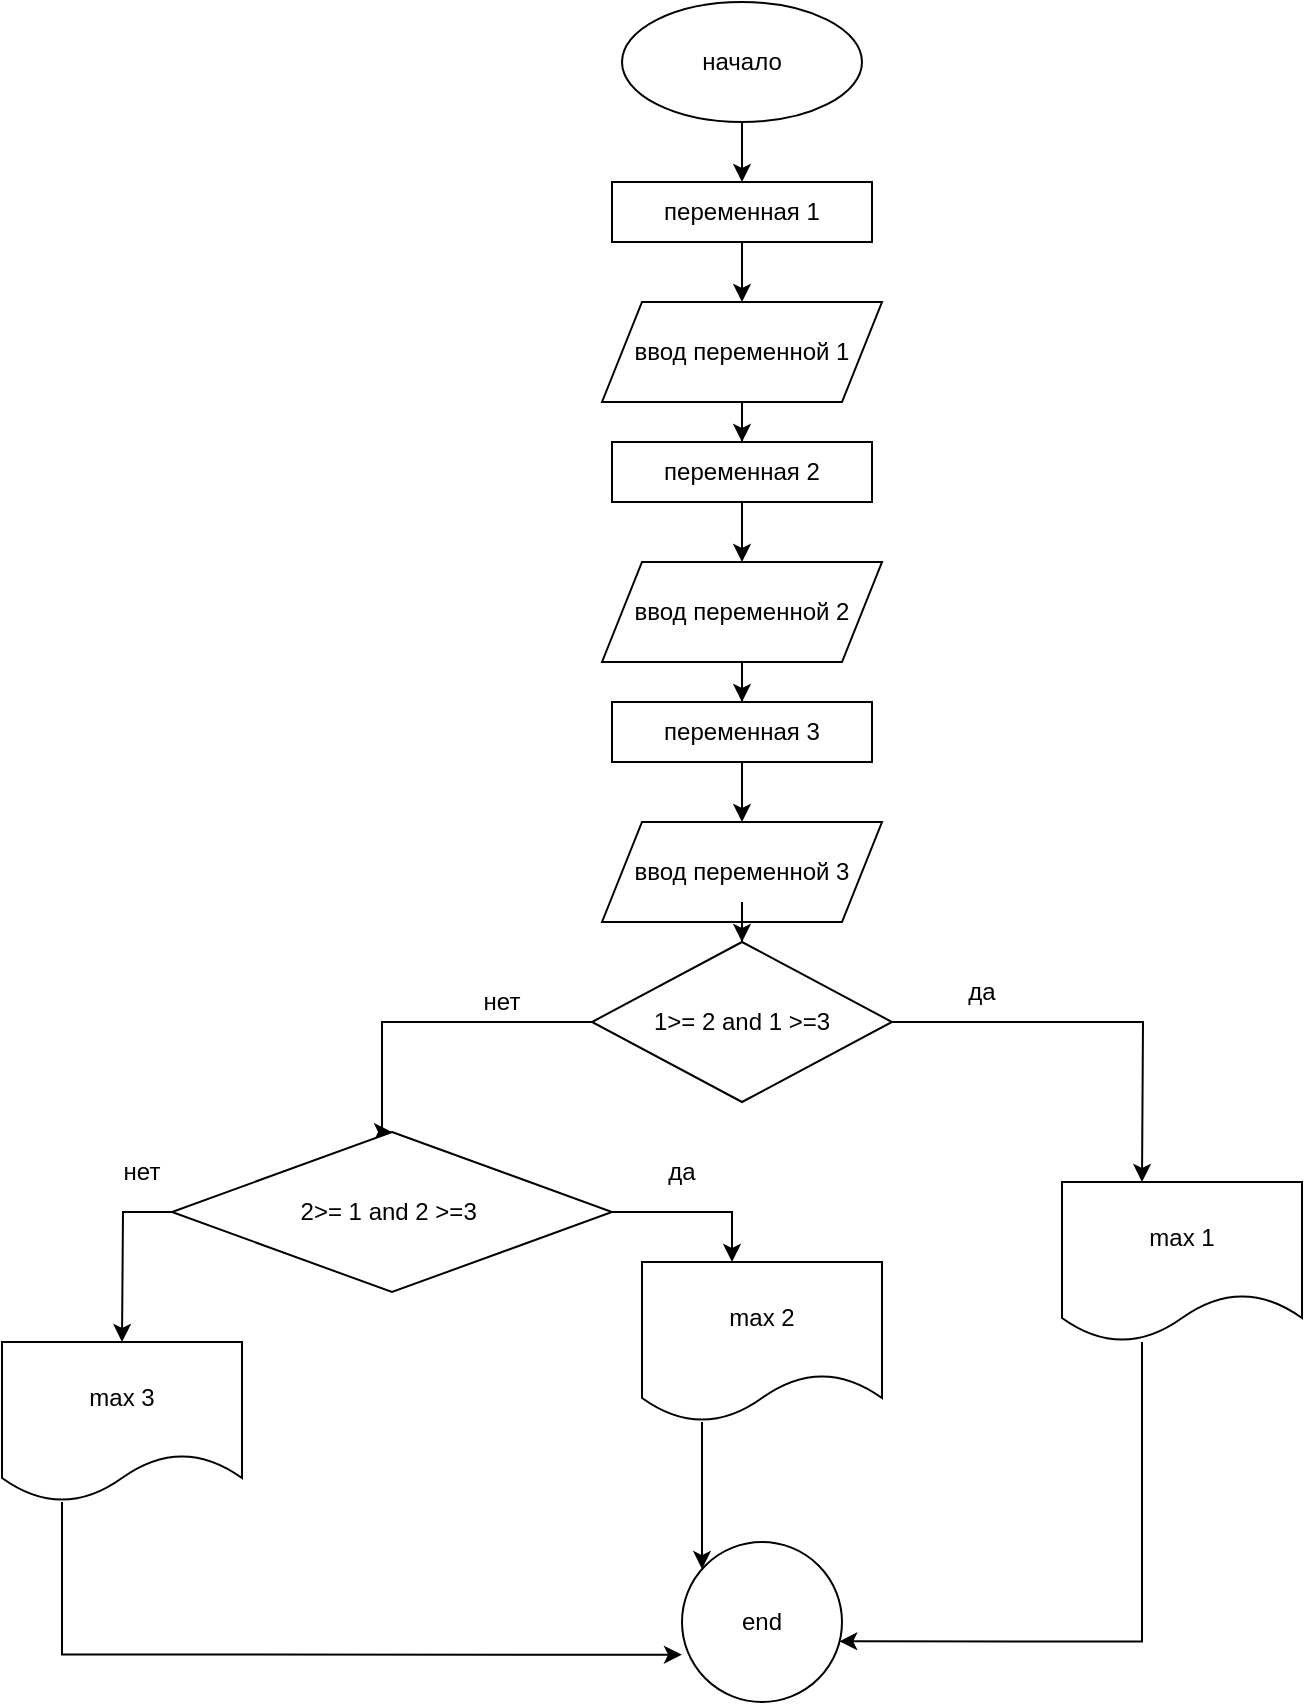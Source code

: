 <mxfile version="21.6.1" type="device">
  <diagram name="Страница 1" id="8Od9wzEav_lArEKRP_Bg">
    <mxGraphModel dx="1192" dy="636" grid="1" gridSize="10" guides="1" tooltips="1" connect="1" arrows="1" fold="1" page="1" pageScale="1" pageWidth="827" pageHeight="1169" math="0" shadow="0">
      <root>
        <mxCell id="0" />
        <mxCell id="1" parent="0" />
        <mxCell id="ZiYVsRVNA2mpFizQ3Bcu-9" value="" style="edgeStyle=orthogonalEdgeStyle;rounded=0;orthogonalLoop=1;jettySize=auto;html=1;" edge="1" parent="1" source="ZiYVsRVNA2mpFizQ3Bcu-2" target="ZiYVsRVNA2mpFizQ3Bcu-3">
          <mxGeometry relative="1" as="geometry" />
        </mxCell>
        <mxCell id="ZiYVsRVNA2mpFizQ3Bcu-1" value="начало" style="ellipse;whiteSpace=wrap;html=1;" vertex="1" parent="1">
          <mxGeometry x="340" y="20" width="120" height="60" as="geometry" />
        </mxCell>
        <mxCell id="ZiYVsRVNA2mpFizQ3Bcu-11" value="" style="edgeStyle=orthogonalEdgeStyle;rounded=0;orthogonalLoop=1;jettySize=auto;html=1;" edge="1" parent="1" source="ZiYVsRVNA2mpFizQ3Bcu-4" target="ZiYVsRVNA2mpFizQ3Bcu-5">
          <mxGeometry relative="1" as="geometry" />
        </mxCell>
        <mxCell id="ZiYVsRVNA2mpFizQ3Bcu-3" value="ввод переменной 1" style="shape=parallelogram;perimeter=parallelogramPerimeter;whiteSpace=wrap;html=1;fixedSize=1;" vertex="1" parent="1">
          <mxGeometry x="330" y="170" width="140" height="50" as="geometry" />
        </mxCell>
        <mxCell id="ZiYVsRVNA2mpFizQ3Bcu-12" value="" style="edgeStyle=orthogonalEdgeStyle;rounded=0;orthogonalLoop=1;jettySize=auto;html=1;" edge="1" parent="1" source="ZiYVsRVNA2mpFizQ3Bcu-7" target="ZiYVsRVNA2mpFizQ3Bcu-8">
          <mxGeometry relative="1" as="geometry" />
        </mxCell>
        <mxCell id="ZiYVsRVNA2mpFizQ3Bcu-5" value="ввод переменной 2" style="shape=parallelogram;perimeter=parallelogramPerimeter;whiteSpace=wrap;html=1;fixedSize=1;" vertex="1" parent="1">
          <mxGeometry x="330" y="300" width="140" height="50" as="geometry" />
        </mxCell>
        <mxCell id="ZiYVsRVNA2mpFizQ3Bcu-8" value="ввод переменной 3" style="shape=parallelogram;perimeter=parallelogramPerimeter;whiteSpace=wrap;html=1;fixedSize=1;" vertex="1" parent="1">
          <mxGeometry x="330" y="430" width="140" height="50" as="geometry" />
        </mxCell>
        <mxCell id="ZiYVsRVNA2mpFizQ3Bcu-10" value="" style="edgeStyle=orthogonalEdgeStyle;rounded=0;orthogonalLoop=1;jettySize=auto;html=1;" edge="1" parent="1" source="ZiYVsRVNA2mpFizQ3Bcu-1" target="ZiYVsRVNA2mpFizQ3Bcu-2">
          <mxGeometry relative="1" as="geometry">
            <mxPoint x="400" y="80" as="sourcePoint" />
            <mxPoint x="400" y="170" as="targetPoint" />
          </mxGeometry>
        </mxCell>
        <mxCell id="ZiYVsRVNA2mpFizQ3Bcu-2" value="переменная 1" style="rounded=0;whiteSpace=wrap;html=1;" vertex="1" parent="1">
          <mxGeometry x="335" y="110" width="130" height="30" as="geometry" />
        </mxCell>
        <mxCell id="ZiYVsRVNA2mpFizQ3Bcu-13" value="" style="edgeStyle=orthogonalEdgeStyle;rounded=0;orthogonalLoop=1;jettySize=auto;html=1;" edge="1" parent="1" source="ZiYVsRVNA2mpFizQ3Bcu-5" target="ZiYVsRVNA2mpFizQ3Bcu-7">
          <mxGeometry relative="1" as="geometry">
            <mxPoint x="400" y="350" as="sourcePoint" />
            <mxPoint x="400" y="440" as="targetPoint" />
          </mxGeometry>
        </mxCell>
        <mxCell id="ZiYVsRVNA2mpFizQ3Bcu-7" value="переменная 3" style="rounded=0;whiteSpace=wrap;html=1;" vertex="1" parent="1">
          <mxGeometry x="335" y="370" width="130" height="30" as="geometry" />
        </mxCell>
        <mxCell id="ZiYVsRVNA2mpFizQ3Bcu-14" value="" style="edgeStyle=orthogonalEdgeStyle;rounded=0;orthogonalLoop=1;jettySize=auto;html=1;" edge="1" parent="1" source="ZiYVsRVNA2mpFizQ3Bcu-3" target="ZiYVsRVNA2mpFizQ3Bcu-4">
          <mxGeometry relative="1" as="geometry">
            <mxPoint x="400" y="220" as="sourcePoint" />
            <mxPoint x="400" y="300" as="targetPoint" />
          </mxGeometry>
        </mxCell>
        <mxCell id="ZiYVsRVNA2mpFizQ3Bcu-4" value="переменная 2" style="rounded=0;whiteSpace=wrap;html=1;" vertex="1" parent="1">
          <mxGeometry x="335" y="240" width="130" height="30" as="geometry" />
        </mxCell>
        <mxCell id="ZiYVsRVNA2mpFizQ3Bcu-22" style="edgeStyle=orthogonalEdgeStyle;rounded=0;orthogonalLoop=1;jettySize=auto;html=1;entryX=0.5;entryY=0;entryDx=0;entryDy=0;" edge="1" parent="1" source="ZiYVsRVNA2mpFizQ3Bcu-23" target="ZiYVsRVNA2mpFizQ3Bcu-19">
          <mxGeometry relative="1" as="geometry">
            <mxPoint x="220" y="560" as="targetPoint" />
            <mxPoint x="363.714" y="610" as="sourcePoint" />
            <Array as="points">
              <mxPoint x="220" y="530" />
              <mxPoint x="220" y="585" />
            </Array>
          </mxGeometry>
        </mxCell>
        <mxCell id="ZiYVsRVNA2mpFizQ3Bcu-40" value="" style="edgeStyle=orthogonalEdgeStyle;rounded=0;orthogonalLoop=1;jettySize=auto;html=1;" edge="1" parent="1" source="ZiYVsRVNA2mpFizQ3Bcu-19" target="ZiYVsRVNA2mpFizQ3Bcu-39">
          <mxGeometry relative="1" as="geometry">
            <Array as="points">
              <mxPoint x="395" y="625" />
            </Array>
          </mxGeometry>
        </mxCell>
        <mxCell id="ZiYVsRVNA2mpFizQ3Bcu-41" style="edgeStyle=orthogonalEdgeStyle;rounded=0;orthogonalLoop=1;jettySize=auto;html=1;" edge="1" parent="1" source="ZiYVsRVNA2mpFizQ3Bcu-19">
          <mxGeometry relative="1" as="geometry">
            <mxPoint x="90" y="690" as="targetPoint" />
          </mxGeometry>
        </mxCell>
        <mxCell id="ZiYVsRVNA2mpFizQ3Bcu-19" value="2&amp;gt;= 1 and 2 &amp;gt;=3&amp;nbsp;" style="rhombus;whiteSpace=wrap;html=1;" vertex="1" parent="1">
          <mxGeometry x="115" y="585" width="220" height="80" as="geometry" />
        </mxCell>
        <mxCell id="ZiYVsRVNA2mpFizQ3Bcu-25" value="" style="edgeStyle=orthogonalEdgeStyle;rounded=0;orthogonalLoop=1;jettySize=auto;html=1;" edge="1" parent="1" source="ZiYVsRVNA2mpFizQ3Bcu-8" target="ZiYVsRVNA2mpFizQ3Bcu-23">
          <mxGeometry relative="1" as="geometry">
            <mxPoint x="400" y="480" as="sourcePoint" />
            <mxPoint x="400" y="584" as="targetPoint" />
          </mxGeometry>
        </mxCell>
        <mxCell id="ZiYVsRVNA2mpFizQ3Bcu-31" style="edgeStyle=orthogonalEdgeStyle;rounded=0;orthogonalLoop=1;jettySize=auto;html=1;exitX=1;exitY=0.5;exitDx=0;exitDy=0;entryX=0.5;entryY=0;entryDx=0;entryDy=0;" edge="1" parent="1" source="ZiYVsRVNA2mpFizQ3Bcu-23">
          <mxGeometry relative="1" as="geometry">
            <mxPoint x="600" y="610" as="targetPoint" />
          </mxGeometry>
        </mxCell>
        <mxCell id="ZiYVsRVNA2mpFizQ3Bcu-23" value="1&amp;gt;= 2 and 1 &amp;gt;=3" style="rhombus;whiteSpace=wrap;html=1;" vertex="1" parent="1">
          <mxGeometry x="325" y="490" width="150" height="80" as="geometry" />
        </mxCell>
        <mxCell id="ZiYVsRVNA2mpFizQ3Bcu-27" value="нет" style="text;html=1;strokeColor=none;fillColor=none;align=center;verticalAlign=middle;whiteSpace=wrap;rounded=0;" vertex="1" parent="1">
          <mxGeometry x="250" y="505" width="60" height="30" as="geometry" />
        </mxCell>
        <mxCell id="ZiYVsRVNA2mpFizQ3Bcu-28" value="да" style="text;html=1;strokeColor=none;fillColor=none;align=center;verticalAlign=middle;whiteSpace=wrap;rounded=0;" vertex="1" parent="1">
          <mxGeometry x="490" y="500" width="60" height="30" as="geometry" />
        </mxCell>
        <mxCell id="ZiYVsRVNA2mpFizQ3Bcu-50" style="edgeStyle=orthogonalEdgeStyle;rounded=0;orthogonalLoop=1;jettySize=auto;html=1;entryX=0.983;entryY=0.621;entryDx=0;entryDy=0;entryPerimeter=0;" edge="1" parent="1" source="ZiYVsRVNA2mpFizQ3Bcu-32" target="ZiYVsRVNA2mpFizQ3Bcu-47">
          <mxGeometry relative="1" as="geometry">
            <Array as="points">
              <mxPoint x="600" y="840" />
            </Array>
          </mxGeometry>
        </mxCell>
        <mxCell id="ZiYVsRVNA2mpFizQ3Bcu-32" value="max 1" style="shape=document;whiteSpace=wrap;html=1;boundedLbl=1;" vertex="1" parent="1">
          <mxGeometry x="560" y="610" width="120" height="80" as="geometry" />
        </mxCell>
        <mxCell id="ZiYVsRVNA2mpFizQ3Bcu-49" value="" style="edgeStyle=orthogonalEdgeStyle;rounded=0;orthogonalLoop=1;jettySize=auto;html=1;" edge="1" parent="1" source="ZiYVsRVNA2mpFizQ3Bcu-39" target="ZiYVsRVNA2mpFizQ3Bcu-47">
          <mxGeometry relative="1" as="geometry">
            <Array as="points">
              <mxPoint x="380" y="750" />
              <mxPoint x="380" y="750" />
            </Array>
          </mxGeometry>
        </mxCell>
        <mxCell id="ZiYVsRVNA2mpFizQ3Bcu-39" value="max 2" style="shape=document;whiteSpace=wrap;html=1;boundedLbl=1;" vertex="1" parent="1">
          <mxGeometry x="350" y="650" width="120" height="80" as="geometry" />
        </mxCell>
        <mxCell id="ZiYVsRVNA2mpFizQ3Bcu-42" value="да" style="text;html=1;strokeColor=none;fillColor=none;align=center;verticalAlign=middle;whiteSpace=wrap;rounded=0;" vertex="1" parent="1">
          <mxGeometry x="340" y="590" width="60" height="30" as="geometry" />
        </mxCell>
        <mxCell id="ZiYVsRVNA2mpFizQ3Bcu-44" value="нет" style="text;html=1;strokeColor=none;fillColor=none;align=center;verticalAlign=middle;whiteSpace=wrap;rounded=0;" vertex="1" parent="1">
          <mxGeometry x="70" y="590" width="60" height="30" as="geometry" />
        </mxCell>
        <mxCell id="ZiYVsRVNA2mpFizQ3Bcu-48" style="edgeStyle=orthogonalEdgeStyle;rounded=0;orthogonalLoop=1;jettySize=auto;html=1;entryX=0;entryY=0.704;entryDx=0;entryDy=0;entryPerimeter=0;" edge="1" parent="1" source="ZiYVsRVNA2mpFizQ3Bcu-46" target="ZiYVsRVNA2mpFizQ3Bcu-47">
          <mxGeometry relative="1" as="geometry">
            <Array as="points">
              <mxPoint x="60" y="846" />
            </Array>
          </mxGeometry>
        </mxCell>
        <mxCell id="ZiYVsRVNA2mpFizQ3Bcu-46" value="max 3" style="shape=document;whiteSpace=wrap;html=1;boundedLbl=1;" vertex="1" parent="1">
          <mxGeometry x="30" y="690" width="120" height="80" as="geometry" />
        </mxCell>
        <mxCell id="ZiYVsRVNA2mpFizQ3Bcu-47" value="end" style="ellipse;whiteSpace=wrap;html=1;aspect=fixed;" vertex="1" parent="1">
          <mxGeometry x="370" y="790" width="80" height="80" as="geometry" />
        </mxCell>
      </root>
    </mxGraphModel>
  </diagram>
</mxfile>
